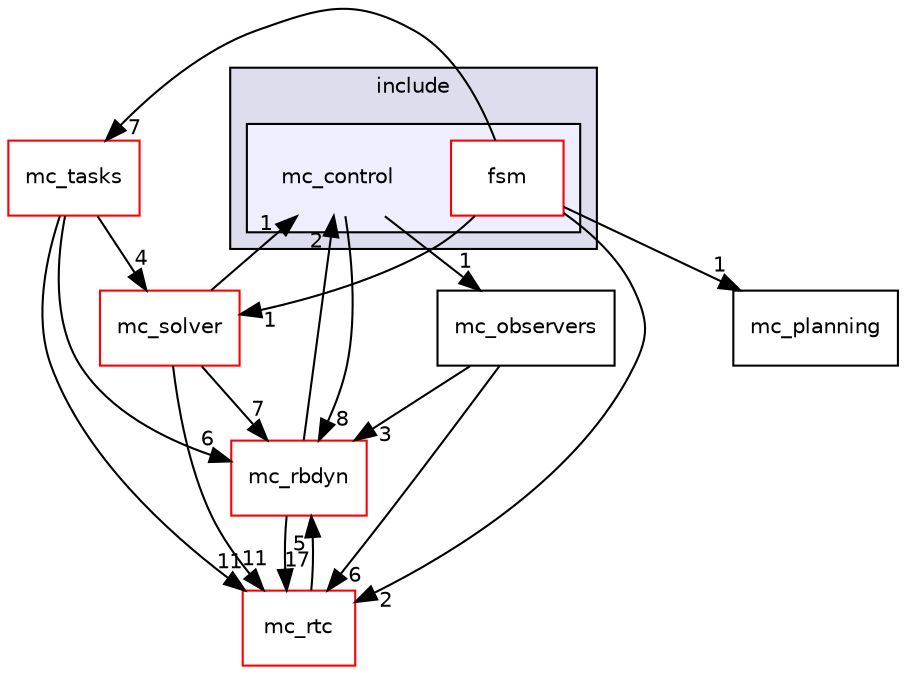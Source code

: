 digraph "include/mc_control" {
  compound=true
  node [ fontsize="10", fontname="Helvetica"];
  edge [ labelfontsize="10", labelfontname="Helvetica"];
  subgraph clusterdir_d44c64559bbebec7f509842c48db8b23 {
    graph [ bgcolor="#ddddee", pencolor="black", label="include" fontname="Helvetica", fontsize="10", URL="dir_d44c64559bbebec7f509842c48db8b23.html"]
  subgraph clusterdir_8a948ff1aa35df8f7730fc54bf71041a {
    graph [ bgcolor="#eeeeff", pencolor="black", label="" URL="dir_8a948ff1aa35df8f7730fc54bf71041a.html"];
    dir_8a948ff1aa35df8f7730fc54bf71041a [shape=plaintext label="mc_control"];
    dir_5eca7bb21ab95c8ba50a69c382d19321 [shape=box label="fsm" color="red" fillcolor="white" style="filled" URL="dir_5eca7bb21ab95c8ba50a69c382d19321.html"];
  }
  }
  dir_c5d9ba9e59fcda315855869f4a23a264 [shape=box label="mc_tasks" fillcolor="white" style="filled" color="red" URL="dir_c5d9ba9e59fcda315855869f4a23a264.html"];
  dir_314ec80f2fc36a4630429f4d5408038e [shape=box label="mc_rbdyn" fillcolor="white" style="filled" color="red" URL="dir_314ec80f2fc36a4630429f4d5408038e.html"];
  dir_379a22462e4fb075f5428ea3ff528930 [shape=box label="mc_rtc" fillcolor="white" style="filled" color="red" URL="dir_379a22462e4fb075f5428ea3ff528930.html"];
  dir_dd557f61e1b89092937f946325ef4783 [shape=box label="mc_observers" URL="dir_dd557f61e1b89092937f946325ef4783.html"];
  dir_fad12f0f0b10f75a80792b958ab0d808 [shape=box label="mc_solver" fillcolor="white" style="filled" color="red" URL="dir_fad12f0f0b10f75a80792b958ab0d808.html"];
  dir_07d3c227ab2f47ab361e8e4c5a7f6b3c [shape=box label="mc_planning" URL="dir_07d3c227ab2f47ab361e8e4c5a7f6b3c.html"];
  dir_5eca7bb21ab95c8ba50a69c382d19321->dir_c5d9ba9e59fcda315855869f4a23a264 [headlabel="7", labeldistance=1.5 headhref="dir_000002_000011.html"];
  dir_5eca7bb21ab95c8ba50a69c382d19321->dir_379a22462e4fb075f5428ea3ff528930 [headlabel="2", labeldistance=1.5 headhref="dir_000002_000008.html"];
  dir_5eca7bb21ab95c8ba50a69c382d19321->dir_fad12f0f0b10f75a80792b958ab0d808 [headlabel="1", labeldistance=1.5 headhref="dir_000002_000010.html"];
  dir_5eca7bb21ab95c8ba50a69c382d19321->dir_07d3c227ab2f47ab361e8e4c5a7f6b3c [headlabel="1", labeldistance=1.5 headhref="dir_000002_000005.html"];
  dir_c5d9ba9e59fcda315855869f4a23a264->dir_314ec80f2fc36a4630429f4d5408038e [headlabel="6", labeldistance=1.5 headhref="dir_000011_000006.html"];
  dir_c5d9ba9e59fcda315855869f4a23a264->dir_379a22462e4fb075f5428ea3ff528930 [headlabel="11", labeldistance=1.5 headhref="dir_000011_000008.html"];
  dir_c5d9ba9e59fcda315855869f4a23a264->dir_fad12f0f0b10f75a80792b958ab0d808 [headlabel="4", labeldistance=1.5 headhref="dir_000011_000010.html"];
  dir_314ec80f2fc36a4630429f4d5408038e->dir_379a22462e4fb075f5428ea3ff528930 [headlabel="17", labeldistance=1.5 headhref="dir_000006_000008.html"];
  dir_314ec80f2fc36a4630429f4d5408038e->dir_8a948ff1aa35df8f7730fc54bf71041a [headlabel="2", labeldistance=1.5 headhref="dir_000006_000001.html"];
  dir_379a22462e4fb075f5428ea3ff528930->dir_314ec80f2fc36a4630429f4d5408038e [headlabel="5", labeldistance=1.5 headhref="dir_000008_000006.html"];
  dir_dd557f61e1b89092937f946325ef4783->dir_314ec80f2fc36a4630429f4d5408038e [headlabel="3", labeldistance=1.5 headhref="dir_000004_000006.html"];
  dir_dd557f61e1b89092937f946325ef4783->dir_379a22462e4fb075f5428ea3ff528930 [headlabel="6", labeldistance=1.5 headhref="dir_000004_000008.html"];
  dir_8a948ff1aa35df8f7730fc54bf71041a->dir_314ec80f2fc36a4630429f4d5408038e [headlabel="8", labeldistance=1.5 headhref="dir_000001_000006.html"];
  dir_8a948ff1aa35df8f7730fc54bf71041a->dir_dd557f61e1b89092937f946325ef4783 [headlabel="1", labeldistance=1.5 headhref="dir_000001_000004.html"];
  dir_fad12f0f0b10f75a80792b958ab0d808->dir_314ec80f2fc36a4630429f4d5408038e [headlabel="7", labeldistance=1.5 headhref="dir_000010_000006.html"];
  dir_fad12f0f0b10f75a80792b958ab0d808->dir_379a22462e4fb075f5428ea3ff528930 [headlabel="11", labeldistance=1.5 headhref="dir_000010_000008.html"];
  dir_fad12f0f0b10f75a80792b958ab0d808->dir_8a948ff1aa35df8f7730fc54bf71041a [headlabel="1", labeldistance=1.5 headhref="dir_000010_000001.html"];
}
